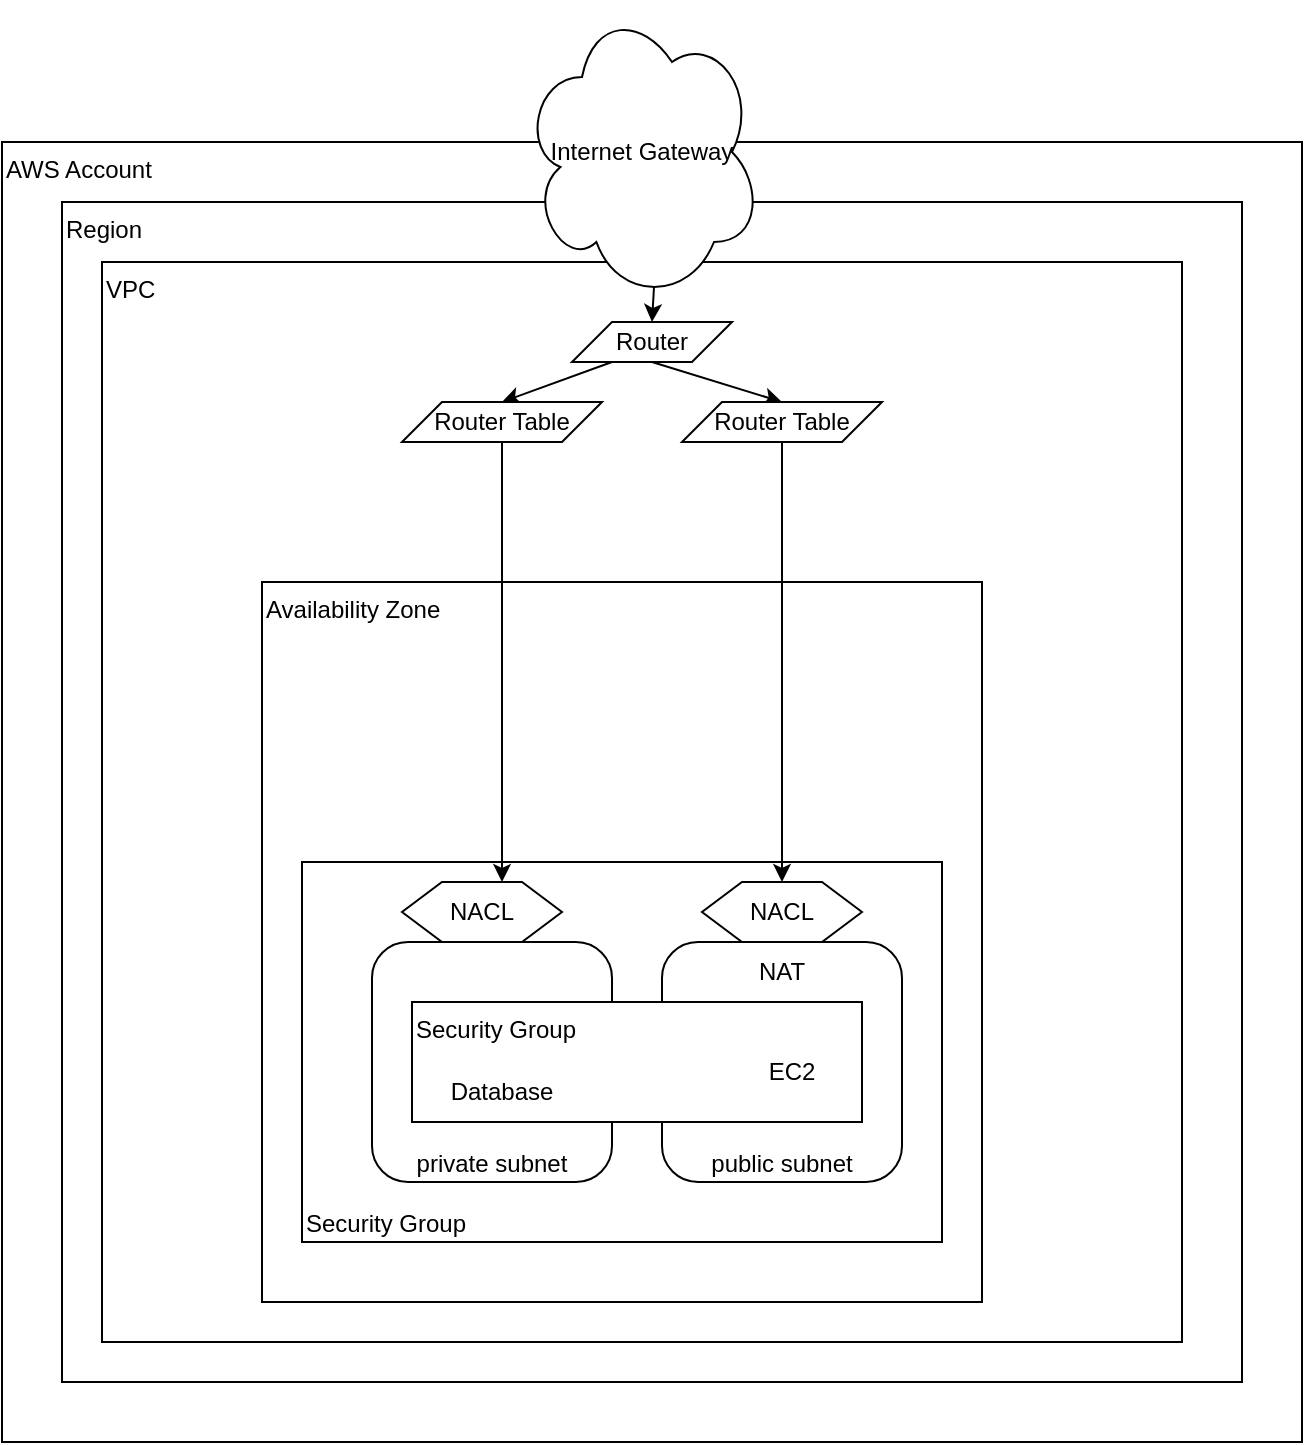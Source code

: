 <mxfile>
    <diagram id="XX8ALJ1K36812sOOz0n9" name="Page-1">
        <mxGraphModel dx="314" dy="1707" grid="1" gridSize="10" guides="1" tooltips="1" connect="1" arrows="1" fold="1" page="1" pageScale="1" pageWidth="850" pageHeight="1100" math="0" shadow="0">
            <root>
                <mxCell id="0"/>
                <mxCell id="1" parent="0"/>
                <mxCell id="17" value="" style="rounded=0;whiteSpace=wrap;html=1;" parent="1" vertex="1">
                    <mxGeometry x="250" y="340" width="320" height="170" as="geometry"/>
                </mxCell>
                <mxCell id="15" value="AWS Account" style="whiteSpace=wrap;html=1;aspect=fixed;rounded=0;spacingLeft=0;align=left;verticalAlign=top;" parent="1" vertex="1">
                    <mxGeometry x="90" y="-30" width="650" height="650" as="geometry"/>
                </mxCell>
                <mxCell id="14" value="&lt;div style=&quot;&quot;&gt;&lt;span style=&quot;background-color: initial;&quot;&gt;Region&lt;/span&gt;&lt;/div&gt;" style="whiteSpace=wrap;html=1;aspect=fixed;align=left;verticalAlign=top;" parent="1" vertex="1">
                    <mxGeometry x="120" width="590" height="590" as="geometry"/>
                </mxCell>
                <mxCell id="13" value="VPC" style="whiteSpace=wrap;html=1;aspect=fixed;align=left;verticalAlign=top;" parent="1" vertex="1">
                    <mxGeometry x="140" y="30" width="540" height="540" as="geometry"/>
                </mxCell>
                <mxCell id="2" value="Availability Zone" style="aspect=fixed;align=left;labelPosition=center;verticalLabelPosition=middle;verticalAlign=top;rounded=0;textDirection=ltr;horizontal=1;" parent="1" vertex="1">
                    <mxGeometry x="220" y="190" width="360" height="360" as="geometry"/>
                </mxCell>
                <mxCell id="18" value="Security Group" style="rounded=0;whiteSpace=wrap;html=1;verticalAlign=bottom;align=left;" parent="1" vertex="1">
                    <mxGeometry x="240" y="330" width="320" height="190" as="geometry"/>
                </mxCell>
                <mxCell id="4" value="public subnet" style="whiteSpace=wrap;html=1;aspect=fixed;rounded=1;verticalAlign=bottom;" parent="1" vertex="1">
                    <mxGeometry x="420" y="370" width="120" height="120" as="geometry"/>
                </mxCell>
                <mxCell id="28" style="edgeStyle=none;html=1;exitX=0.55;exitY=0.95;exitDx=0;exitDy=0;exitPerimeter=0;entryX=0.5;entryY=1;entryDx=0;entryDy=0;" parent="1" source="6" target="20" edge="1">
                    <mxGeometry relative="1" as="geometry"/>
                </mxCell>
                <mxCell id="6" value="Internet Gateway&lt;br&gt;" style="ellipse;shape=cloud;whiteSpace=wrap;html=1;rounded=1;" parent="1" vertex="1">
                    <mxGeometry x="350" y="-100" width="120" height="150" as="geometry"/>
                </mxCell>
                <mxCell id="25" style="edgeStyle=none;html=1;exitX=0.75;exitY=0;exitDx=0;exitDy=0;entryX=0.5;entryY=1;entryDx=0;entryDy=0;" parent="1" source="20" target="23" edge="1">
                    <mxGeometry relative="1" as="geometry"/>
                </mxCell>
                <mxCell id="26" style="edgeStyle=none;html=1;exitX=0.5;exitY=0;exitDx=0;exitDy=0;entryX=0.5;entryY=1;entryDx=0;entryDy=0;" parent="1" source="20" target="24" edge="1">
                    <mxGeometry relative="1" as="geometry"/>
                </mxCell>
                <mxCell id="20" value="Router" style="shape=parallelogram;perimeter=parallelogramPerimeter;whiteSpace=wrap;html=1;fixedSize=1;rounded=0;direction=west;" parent="1" vertex="1">
                    <mxGeometry x="375" y="60" width="80" height="20" as="geometry"/>
                </mxCell>
                <mxCell id="34" style="edgeStyle=none;html=1;exitX=0.5;exitY=0;exitDx=0;exitDy=0;entryX=0.625;entryY=0;entryDx=0;entryDy=0;" parent="1" source="23" target="29" edge="1">
                    <mxGeometry relative="1" as="geometry"/>
                </mxCell>
                <mxCell id="23" value="Router Table" style="shape=parallelogram;perimeter=parallelogramPerimeter;whiteSpace=wrap;html=1;fixedSize=1;rounded=0;direction=west;" parent="1" vertex="1">
                    <mxGeometry x="290" y="100" width="100" height="20" as="geometry"/>
                </mxCell>
                <mxCell id="33" style="edgeStyle=none;html=1;exitX=0.5;exitY=0;exitDx=0;exitDy=0;" parent="1" source="24" target="30" edge="1">
                    <mxGeometry relative="1" as="geometry"/>
                </mxCell>
                <mxCell id="24" value="Router Table" style="shape=parallelogram;perimeter=parallelogramPerimeter;whiteSpace=wrap;html=1;fixedSize=1;rounded=0;direction=west;" parent="1" vertex="1">
                    <mxGeometry x="430" y="100" width="100" height="20" as="geometry"/>
                </mxCell>
                <mxCell id="32" style="edgeStyle=none;html=1;exitX=0.5;exitY=1;exitDx=0;exitDy=0;" parent="1" source="29" target="3" edge="1">
                    <mxGeometry relative="1" as="geometry"/>
                </mxCell>
                <mxCell id="29" value="NACL" style="shape=hexagon;perimeter=hexagonPerimeter2;whiteSpace=wrap;html=1;fixedSize=1;rounded=0;" parent="1" vertex="1">
                    <mxGeometry x="290" y="340" width="80" height="30" as="geometry"/>
                </mxCell>
                <mxCell id="31" style="edgeStyle=none;html=1;exitX=0.5;exitY=1;exitDx=0;exitDy=0;" parent="1" source="30" edge="1">
                    <mxGeometry relative="1" as="geometry">
                        <mxPoint x="480" y="370" as="targetPoint"/>
                    </mxGeometry>
                </mxCell>
                <mxCell id="30" value="NACL" style="shape=hexagon;perimeter=hexagonPerimeter2;whiteSpace=wrap;html=1;fixedSize=1;rounded=0;" parent="1" vertex="1">
                    <mxGeometry x="440" y="340" width="80" height="30" as="geometry"/>
                </mxCell>
                <mxCell id="35" value="NAT" style="text;strokeColor=none;align=center;fillColor=none;html=1;verticalAlign=middle;whiteSpace=wrap;rounded=0;" parent="1" vertex="1">
                    <mxGeometry x="450" y="370" width="60" height="30" as="geometry"/>
                </mxCell>
                <mxCell id="3" value="private subnet" style="whiteSpace=wrap;html=1;aspect=fixed;labelBorderColor=none;labelPosition=center;verticalLabelPosition=middle;align=center;verticalAlign=bottom;horizontal=1;labelBackgroundColor=default;rounded=1;" parent="1" vertex="1">
                    <mxGeometry x="275" y="370" width="120" height="120" as="geometry"/>
                </mxCell>
                <mxCell id="38" value="Security Group" style="whiteSpace=wrap;html=1;rounded=0;verticalAlign=top;align=left;" parent="1" vertex="1">
                    <mxGeometry x="295" y="400" width="225" height="60" as="geometry"/>
                </mxCell>
                <mxCell id="37" value="Database" style="text;strokeColor=none;align=center;fillColor=none;html=1;verticalAlign=middle;whiteSpace=wrap;rounded=0;" parent="1" vertex="1">
                    <mxGeometry x="310" y="430" width="60" height="30" as="geometry"/>
                </mxCell>
                <mxCell id="36" value="EC2" style="text;strokeColor=none;align=center;fillColor=none;html=1;verticalAlign=middle;whiteSpace=wrap;rounded=0;" parent="1" vertex="1">
                    <mxGeometry x="455" y="420" width="60" height="30" as="geometry"/>
                </mxCell>
            </root>
        </mxGraphModel>
    </diagram>
</mxfile>